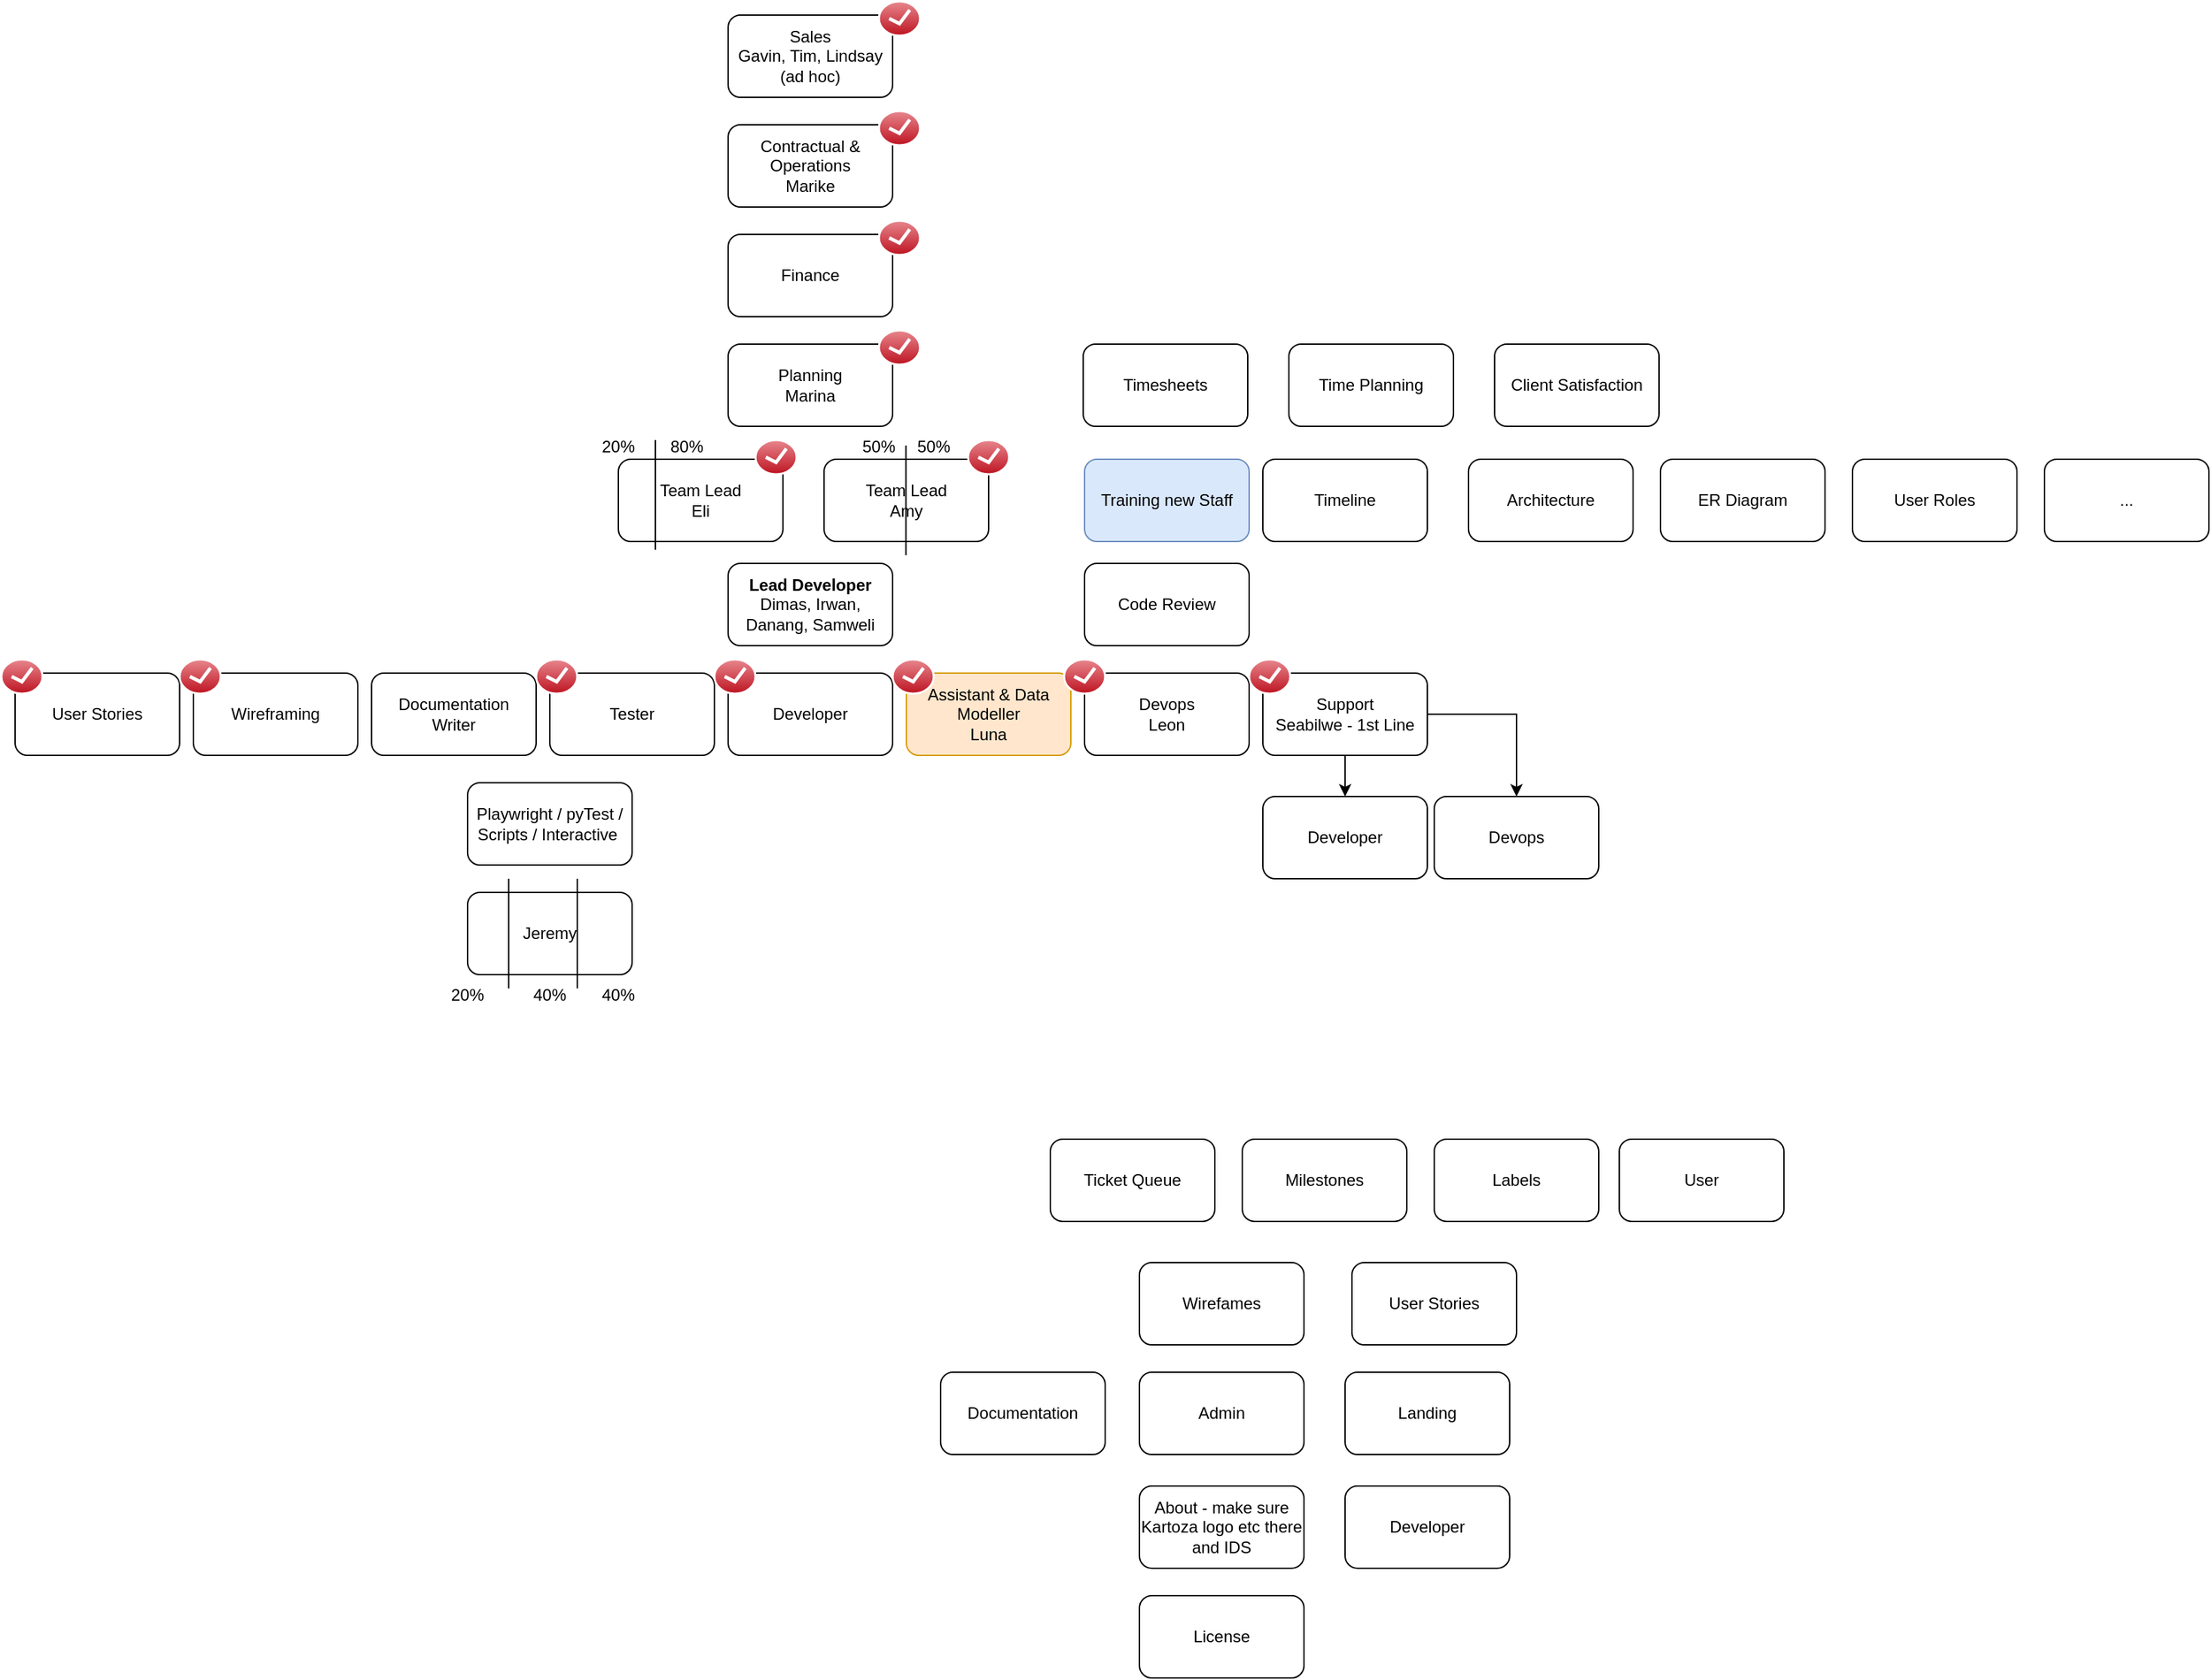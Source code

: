 <mxfile version="21.4.0" type="device">
  <diagram id="OXYM0aOBeZ_LAYPFpLr3" name="Page-1">
    <mxGraphModel dx="2603" dy="822" grid="1" gridSize="10" guides="1" tooltips="1" connect="1" arrows="1" fold="1" page="1" pageScale="1" pageWidth="1169" pageHeight="827" math="0" shadow="0">
      <root>
        <mxCell id="0" />
        <mxCell id="1" parent="0" />
        <mxCell id="701ggUMQmQuMXo9_Sw_D-1" value="Sales&lt;br&gt;Gavin, Tim, Lindsay (ad hoc)" style="rounded=1;whiteSpace=wrap;html=1;" parent="1" vertex="1">
          <mxGeometry x="490" y="30" width="120" height="60" as="geometry" />
        </mxCell>
        <mxCell id="701ggUMQmQuMXo9_Sw_D-2" value="Contractual &amp;amp; Operations&lt;br&gt;Marike" style="rounded=1;whiteSpace=wrap;html=1;" parent="1" vertex="1">
          <mxGeometry x="490" y="110" width="120" height="60" as="geometry" />
        </mxCell>
        <mxCell id="701ggUMQmQuMXo9_Sw_D-3" value="Finance" style="rounded=1;whiteSpace=wrap;html=1;" parent="1" vertex="1">
          <mxGeometry x="490" y="190" width="120" height="60" as="geometry" />
        </mxCell>
        <mxCell id="701ggUMQmQuMXo9_Sw_D-4" value="Planning&lt;br&gt;Marina" style="rounded=1;whiteSpace=wrap;html=1;" parent="1" vertex="1">
          <mxGeometry x="490" y="270" width="120" height="60" as="geometry" />
        </mxCell>
        <mxCell id="701ggUMQmQuMXo9_Sw_D-5" value="Team Lead&lt;br&gt;Eli" style="rounded=1;whiteSpace=wrap;html=1;" parent="1" vertex="1">
          <mxGeometry x="410" y="354" width="120" height="60" as="geometry" />
        </mxCell>
        <mxCell id="701ggUMQmQuMXo9_Sw_D-6" value="Team Lead&lt;br&gt;Amy" style="rounded=1;whiteSpace=wrap;html=1;" parent="1" vertex="1">
          <mxGeometry x="560" y="354" width="120" height="60" as="geometry" />
        </mxCell>
        <mxCell id="701ggUMQmQuMXo9_Sw_D-8" value="Assistant &amp;amp; Data Modeller&lt;br&gt;Luna" style="rounded=1;whiteSpace=wrap;html=1;fillColor=#ffe6cc;strokeColor=#d79b00;" parent="1" vertex="1">
          <mxGeometry x="620" y="510" width="120" height="60" as="geometry" />
        </mxCell>
        <mxCell id="701ggUMQmQuMXo9_Sw_D-9" value="Architecture" style="rounded=1;whiteSpace=wrap;html=1;" parent="1" vertex="1">
          <mxGeometry x="1030" y="354" width="120" height="60" as="geometry" />
        </mxCell>
        <mxCell id="701ggUMQmQuMXo9_Sw_D-10" value="Timeline" style="rounded=1;whiteSpace=wrap;html=1;" parent="1" vertex="1">
          <mxGeometry x="880" y="354" width="120" height="60" as="geometry" />
        </mxCell>
        <mxCell id="701ggUMQmQuMXo9_Sw_D-11" value="User Roles" style="rounded=1;whiteSpace=wrap;html=1;" parent="1" vertex="1">
          <mxGeometry x="1310" y="354" width="120" height="60" as="geometry" />
        </mxCell>
        <mxCell id="701ggUMQmQuMXo9_Sw_D-12" value="ER Diagram" style="rounded=1;whiteSpace=wrap;html=1;" parent="1" vertex="1">
          <mxGeometry x="1170" y="354" width="120" height="60" as="geometry" />
        </mxCell>
        <mxCell id="701ggUMQmQuMXo9_Sw_D-13" value="Training new Staff" style="rounded=1;whiteSpace=wrap;html=1;fillColor=#dae8fc;strokeColor=#6c8ebf;" parent="1" vertex="1">
          <mxGeometry x="750" y="354" width="120" height="60" as="geometry" />
        </mxCell>
        <mxCell id="701ggUMQmQuMXo9_Sw_D-14" value="..." style="rounded=1;whiteSpace=wrap;html=1;" parent="1" vertex="1">
          <mxGeometry x="1450" y="354" width="120" height="60" as="geometry" />
        </mxCell>
        <mxCell id="701ggUMQmQuMXo9_Sw_D-15" value="&lt;b&gt;Lead Developer&lt;br&gt;&lt;/b&gt;Dimas, Irwan, Danang, Samweli" style="rounded=1;whiteSpace=wrap;html=1;" parent="1" vertex="1">
          <mxGeometry x="490" y="430" width="120" height="60" as="geometry" />
        </mxCell>
        <mxCell id="701ggUMQmQuMXo9_Sw_D-16" value="Ticket Queue" style="rounded=1;whiteSpace=wrap;html=1;" parent="1" vertex="1">
          <mxGeometry x="725" y="850" width="120" height="60" as="geometry" />
        </mxCell>
        <mxCell id="701ggUMQmQuMXo9_Sw_D-17" value="Milestones" style="rounded=1;whiteSpace=wrap;html=1;" parent="1" vertex="1">
          <mxGeometry x="865" y="850" width="120" height="60" as="geometry" />
        </mxCell>
        <mxCell id="701ggUMQmQuMXo9_Sw_D-18" value="Labels" style="rounded=1;whiteSpace=wrap;html=1;" parent="1" vertex="1">
          <mxGeometry x="1005" y="850" width="120" height="60" as="geometry" />
        </mxCell>
        <mxCell id="701ggUMQmQuMXo9_Sw_D-19" value="Wirefames" style="rounded=1;whiteSpace=wrap;html=1;" parent="1" vertex="1">
          <mxGeometry x="790" y="940" width="120" height="60" as="geometry" />
        </mxCell>
        <mxCell id="701ggUMQmQuMXo9_Sw_D-20" value="User Stories" style="rounded=1;whiteSpace=wrap;html=1;" parent="1" vertex="1">
          <mxGeometry x="945" y="940" width="120" height="60" as="geometry" />
        </mxCell>
        <mxCell id="701ggUMQmQuMXo9_Sw_D-21" value="Documentation" style="rounded=1;whiteSpace=wrap;html=1;" parent="1" vertex="1">
          <mxGeometry x="645" y="1020" width="120" height="60" as="geometry" />
        </mxCell>
        <mxCell id="701ggUMQmQuMXo9_Sw_D-22" value="User" style="rounded=1;whiteSpace=wrap;html=1;" parent="1" vertex="1">
          <mxGeometry x="1140" y="850" width="120" height="60" as="geometry" />
        </mxCell>
        <mxCell id="701ggUMQmQuMXo9_Sw_D-23" value="Admin" style="rounded=1;whiteSpace=wrap;html=1;" parent="1" vertex="1">
          <mxGeometry x="790" y="1020" width="120" height="60" as="geometry" />
        </mxCell>
        <mxCell id="701ggUMQmQuMXo9_Sw_D-24" value="Developer" style="rounded=1;whiteSpace=wrap;html=1;" parent="1" vertex="1">
          <mxGeometry x="940" y="1103" width="120" height="60" as="geometry" />
        </mxCell>
        <mxCell id="701ggUMQmQuMXo9_Sw_D-25" value="Devops&lt;br&gt;Leon" style="rounded=1;whiteSpace=wrap;html=1;" parent="1" vertex="1">
          <mxGeometry x="750" y="510" width="120" height="60" as="geometry" />
        </mxCell>
        <mxCell id="701ggUMQmQuMXo9_Sw_D-26" value="About - make sure Kartoza logo etc there and IDS" style="rounded=1;whiteSpace=wrap;html=1;" parent="1" vertex="1">
          <mxGeometry x="790" y="1103" width="120" height="60" as="geometry" />
        </mxCell>
        <mxCell id="701ggUMQmQuMXo9_Sw_D-27" value="Landing" style="rounded=1;whiteSpace=wrap;html=1;" parent="1" vertex="1">
          <mxGeometry x="940" y="1020" width="120" height="60" as="geometry" />
        </mxCell>
        <mxCell id="701ggUMQmQuMXo9_Sw_D-28" value="License" style="rounded=1;whiteSpace=wrap;html=1;" parent="1" vertex="1">
          <mxGeometry x="790" y="1183" width="120" height="60" as="geometry" />
        </mxCell>
        <mxCell id="701ggUMQmQuMXo9_Sw_D-29" value="Timesheets" style="rounded=1;whiteSpace=wrap;html=1;" parent="1" vertex="1">
          <mxGeometry x="749" y="270" width="120" height="60" as="geometry" />
        </mxCell>
        <mxCell id="701ggUMQmQuMXo9_Sw_D-30" value="Time Planning" style="rounded=1;whiteSpace=wrap;html=1;" parent="1" vertex="1">
          <mxGeometry x="899" y="270" width="120" height="60" as="geometry" />
        </mxCell>
        <mxCell id="701ggUMQmQuMXo9_Sw_D-31" value="Client Satisfaction" style="rounded=1;whiteSpace=wrap;html=1;" parent="1" vertex="1">
          <mxGeometry x="1049" y="270" width="120" height="60" as="geometry" />
        </mxCell>
        <mxCell id="701ggUMQmQuMXo9_Sw_D-33" value="Documentation&lt;br&gt;Writer" style="rounded=1;whiteSpace=wrap;html=1;" parent="1" vertex="1">
          <mxGeometry x="230" y="510" width="120" height="60" as="geometry" />
        </mxCell>
        <mxCell id="701ggUMQmQuMXo9_Sw_D-34" value="Tester" style="rounded=1;whiteSpace=wrap;html=1;" parent="1" vertex="1">
          <mxGeometry x="360" y="510" width="120" height="60" as="geometry" />
        </mxCell>
        <mxCell id="701ggUMQmQuMXo9_Sw_D-35" value="Jeremy" style="rounded=1;whiteSpace=wrap;html=1;" parent="1" vertex="1">
          <mxGeometry x="300" y="670" width="120" height="60" as="geometry" />
        </mxCell>
        <mxCell id="701ggUMQmQuMXo9_Sw_D-36" value="Playwright / pyTest / Scripts / Interactive&amp;nbsp;" style="rounded=1;whiteSpace=wrap;html=1;" parent="1" vertex="1">
          <mxGeometry x="300" y="590" width="120" height="60" as="geometry" />
        </mxCell>
        <mxCell id="701ggUMQmQuMXo9_Sw_D-37" value="Developer" style="rounded=1;whiteSpace=wrap;html=1;" parent="1" vertex="1">
          <mxGeometry x="490" y="510" width="120" height="60" as="geometry" />
        </mxCell>
        <mxCell id="LJ_1qu8HbbSsqx_md74M-1" value="Code Review" style="rounded=1;whiteSpace=wrap;html=1;" parent="1" vertex="1">
          <mxGeometry x="750" y="430" width="120" height="60" as="geometry" />
        </mxCell>
        <mxCell id="LJ_1qu8HbbSsqx_md74M-2" value="" style="endArrow=none;html=1;rounded=0;" parent="1" edge="1">
          <mxGeometry width="50" height="50" relative="1" as="geometry">
            <mxPoint x="437" y="420" as="sourcePoint" />
            <mxPoint x="437" y="340" as="targetPoint" />
          </mxGeometry>
        </mxCell>
        <mxCell id="LJ_1qu8HbbSsqx_md74M-3" value="80%" style="text;html=1;strokeColor=none;fillColor=none;align=center;verticalAlign=middle;whiteSpace=wrap;rounded=0;" parent="1" vertex="1">
          <mxGeometry x="430" y="330" width="60" height="30" as="geometry" />
        </mxCell>
        <mxCell id="LJ_1qu8HbbSsqx_md74M-4" value="50%" style="text;html=1;strokeColor=none;fillColor=none;align=center;verticalAlign=middle;whiteSpace=wrap;rounded=0;" parent="1" vertex="1">
          <mxGeometry x="570" y="330" width="60" height="30" as="geometry" />
        </mxCell>
        <mxCell id="LJ_1qu8HbbSsqx_md74M-5" value="20%" style="text;html=1;strokeColor=none;fillColor=none;align=center;verticalAlign=middle;whiteSpace=wrap;rounded=0;" parent="1" vertex="1">
          <mxGeometry x="380" y="330" width="60" height="30" as="geometry" />
        </mxCell>
        <mxCell id="LJ_1qu8HbbSsqx_md74M-6" value="50%" style="text;html=1;strokeColor=none;fillColor=none;align=center;verticalAlign=middle;whiteSpace=wrap;rounded=0;" parent="1" vertex="1">
          <mxGeometry x="610" y="330" width="60" height="30" as="geometry" />
        </mxCell>
        <mxCell id="LJ_1qu8HbbSsqx_md74M-7" value="" style="endArrow=none;html=1;rounded=0;" parent="1" edge="1">
          <mxGeometry width="50" height="50" relative="1" as="geometry">
            <mxPoint x="619.71" y="424" as="sourcePoint" />
            <mxPoint x="619.71" y="344" as="targetPoint" />
          </mxGeometry>
        </mxCell>
        <mxCell id="LJ_1qu8HbbSsqx_md74M-8" value="User Stories" style="rounded=1;whiteSpace=wrap;html=1;" parent="1" vertex="1">
          <mxGeometry x="-30" y="510" width="120" height="60" as="geometry" />
        </mxCell>
        <mxCell id="LJ_1qu8HbbSsqx_md74M-9" value="Wireframing" style="rounded=1;whiteSpace=wrap;html=1;" parent="1" vertex="1">
          <mxGeometry x="100" y="510" width="120" height="60" as="geometry" />
        </mxCell>
        <mxCell id="LJ_1qu8HbbSsqx_md74M-12" style="edgeStyle=orthogonalEdgeStyle;rounded=0;orthogonalLoop=1;jettySize=auto;html=1;entryX=0.5;entryY=0;entryDx=0;entryDy=0;" parent="1" source="LJ_1qu8HbbSsqx_md74M-10" target="LJ_1qu8HbbSsqx_md74M-11" edge="1">
          <mxGeometry relative="1" as="geometry" />
        </mxCell>
        <mxCell id="LJ_1qu8HbbSsqx_md74M-14" style="edgeStyle=orthogonalEdgeStyle;rounded=0;orthogonalLoop=1;jettySize=auto;html=1;" parent="1" source="LJ_1qu8HbbSsqx_md74M-10" target="LJ_1qu8HbbSsqx_md74M-13" edge="1">
          <mxGeometry relative="1" as="geometry" />
        </mxCell>
        <mxCell id="LJ_1qu8HbbSsqx_md74M-10" value="Support&lt;br&gt;Seabilwe - 1st Line" style="rounded=1;whiteSpace=wrap;html=1;" parent="1" vertex="1">
          <mxGeometry x="880" y="510" width="120" height="60" as="geometry" />
        </mxCell>
        <mxCell id="LJ_1qu8HbbSsqx_md74M-11" value="Developer" style="rounded=1;whiteSpace=wrap;html=1;" parent="1" vertex="1">
          <mxGeometry x="880" y="600" width="120" height="60" as="geometry" />
        </mxCell>
        <mxCell id="LJ_1qu8HbbSsqx_md74M-13" value="Devops" style="rounded=1;whiteSpace=wrap;html=1;" parent="1" vertex="1">
          <mxGeometry x="1005" y="600" width="120" height="60" as="geometry" />
        </mxCell>
        <mxCell id="LJ_1qu8HbbSsqx_md74M-15" value="" style="endArrow=none;html=1;rounded=0;" parent="1" edge="1">
          <mxGeometry width="50" height="50" relative="1" as="geometry">
            <mxPoint x="330.0" y="740" as="sourcePoint" />
            <mxPoint x="330.0" y="660" as="targetPoint" />
          </mxGeometry>
        </mxCell>
        <mxCell id="LJ_1qu8HbbSsqx_md74M-16" value="" style="endArrow=none;html=1;rounded=0;" parent="1" edge="1">
          <mxGeometry width="50" height="50" relative="1" as="geometry">
            <mxPoint x="380.0" y="740" as="sourcePoint" />
            <mxPoint x="380.0" y="660" as="targetPoint" />
          </mxGeometry>
        </mxCell>
        <mxCell id="LJ_1qu8HbbSsqx_md74M-17" value="40%" style="text;html=1;strokeColor=none;fillColor=none;align=center;verticalAlign=middle;whiteSpace=wrap;rounded=0;" parent="1" vertex="1">
          <mxGeometry x="380" y="730" width="60" height="30" as="geometry" />
        </mxCell>
        <mxCell id="LJ_1qu8HbbSsqx_md74M-18" value="40%" style="text;html=1;strokeColor=none;fillColor=none;align=center;verticalAlign=middle;whiteSpace=wrap;rounded=0;" parent="1" vertex="1">
          <mxGeometry x="330" y="730" width="60" height="30" as="geometry" />
        </mxCell>
        <mxCell id="LJ_1qu8HbbSsqx_md74M-19" value="20%" style="text;html=1;strokeColor=none;fillColor=none;align=center;verticalAlign=middle;whiteSpace=wrap;rounded=0;" parent="1" vertex="1">
          <mxGeometry x="270" y="730" width="60" height="30" as="geometry" />
        </mxCell>
        <mxCell id="b5Q9J6rm7m1OKFjCKcqZ-1" value="" style="verticalLabelPosition=bottom;verticalAlign=top;html=1;shadow=0;dashed=0;strokeWidth=1;shape=mxgraph.ios.iCheckIcon;fillColor=#e8878E;fillColor2=#BD1421;strokeColor=#ffffff;sketch=0;" vertex="1" parent="1">
          <mxGeometry x="-40" y="500" width="30" height="25" as="geometry" />
        </mxCell>
        <mxCell id="b5Q9J6rm7m1OKFjCKcqZ-2" value="" style="verticalLabelPosition=bottom;verticalAlign=top;html=1;shadow=0;dashed=0;strokeWidth=1;shape=mxgraph.ios.iCheckIcon;fillColor=#e8878E;fillColor2=#BD1421;strokeColor=#ffffff;sketch=0;" vertex="1" parent="1">
          <mxGeometry x="90" y="500" width="30" height="25" as="geometry" />
        </mxCell>
        <mxCell id="b5Q9J6rm7m1OKFjCKcqZ-3" value="" style="verticalLabelPosition=bottom;verticalAlign=top;html=1;shadow=0;dashed=0;strokeWidth=1;shape=mxgraph.ios.iCheckIcon;fillColor=#e8878E;fillColor2=#BD1421;strokeColor=#ffffff;sketch=0;" vertex="1" parent="1">
          <mxGeometry x="350" y="500" width="30" height="25" as="geometry" />
        </mxCell>
        <mxCell id="b5Q9J6rm7m1OKFjCKcqZ-4" value="" style="verticalLabelPosition=bottom;verticalAlign=top;html=1;shadow=0;dashed=0;strokeWidth=1;shape=mxgraph.ios.iCheckIcon;fillColor=#e8878E;fillColor2=#BD1421;strokeColor=#ffffff;sketch=0;" vertex="1" parent="1">
          <mxGeometry x="480" y="500" width="30" height="25" as="geometry" />
        </mxCell>
        <mxCell id="b5Q9J6rm7m1OKFjCKcqZ-5" value="" style="verticalLabelPosition=bottom;verticalAlign=top;html=1;shadow=0;dashed=0;strokeWidth=1;shape=mxgraph.ios.iCheckIcon;fillColor=#e8878E;fillColor2=#BD1421;strokeColor=#ffffff;sketch=0;" vertex="1" parent="1">
          <mxGeometry x="610" y="500" width="30" height="25" as="geometry" />
        </mxCell>
        <mxCell id="b5Q9J6rm7m1OKFjCKcqZ-6" value="" style="verticalLabelPosition=bottom;verticalAlign=top;html=1;shadow=0;dashed=0;strokeWidth=1;shape=mxgraph.ios.iCheckIcon;fillColor=#e8878E;fillColor2=#BD1421;strokeColor=#ffffff;sketch=0;" vertex="1" parent="1">
          <mxGeometry x="735" y="500" width="30" height="25" as="geometry" />
        </mxCell>
        <mxCell id="b5Q9J6rm7m1OKFjCKcqZ-7" value="" style="verticalLabelPosition=bottom;verticalAlign=top;html=1;shadow=0;dashed=0;strokeWidth=1;shape=mxgraph.ios.iCheckIcon;fillColor=#e8878E;fillColor2=#BD1421;strokeColor=#ffffff;sketch=0;" vertex="1" parent="1">
          <mxGeometry x="870" y="500" width="30" height="25" as="geometry" />
        </mxCell>
        <mxCell id="b5Q9J6rm7m1OKFjCKcqZ-8" value="" style="verticalLabelPosition=bottom;verticalAlign=top;html=1;shadow=0;dashed=0;strokeWidth=1;shape=mxgraph.ios.iCheckIcon;fillColor=#e8878E;fillColor2=#BD1421;strokeColor=#ffffff;sketch=0;" vertex="1" parent="1">
          <mxGeometry x="510" y="340" width="30" height="25" as="geometry" />
        </mxCell>
        <mxCell id="b5Q9J6rm7m1OKFjCKcqZ-9" value="" style="verticalLabelPosition=bottom;verticalAlign=top;html=1;shadow=0;dashed=0;strokeWidth=1;shape=mxgraph.ios.iCheckIcon;fillColor=#e8878E;fillColor2=#BD1421;strokeColor=#ffffff;sketch=0;" vertex="1" parent="1">
          <mxGeometry x="665" y="340" width="30" height="25" as="geometry" />
        </mxCell>
        <mxCell id="b5Q9J6rm7m1OKFjCKcqZ-10" value="" style="verticalLabelPosition=bottom;verticalAlign=top;html=1;shadow=0;dashed=0;strokeWidth=1;shape=mxgraph.ios.iCheckIcon;fillColor=#e8878E;fillColor2=#BD1421;strokeColor=#ffffff;sketch=0;" vertex="1" parent="1">
          <mxGeometry x="600" y="260" width="30" height="25" as="geometry" />
        </mxCell>
        <mxCell id="b5Q9J6rm7m1OKFjCKcqZ-11" value="" style="verticalLabelPosition=bottom;verticalAlign=top;html=1;shadow=0;dashed=0;strokeWidth=1;shape=mxgraph.ios.iCheckIcon;fillColor=#e8878E;fillColor2=#BD1421;strokeColor=#ffffff;sketch=0;" vertex="1" parent="1">
          <mxGeometry x="600" y="180" width="30" height="25" as="geometry" />
        </mxCell>
        <mxCell id="b5Q9J6rm7m1OKFjCKcqZ-12" value="" style="verticalLabelPosition=bottom;verticalAlign=top;html=1;shadow=0;dashed=0;strokeWidth=1;shape=mxgraph.ios.iCheckIcon;fillColor=#e8878E;fillColor2=#BD1421;strokeColor=#ffffff;sketch=0;" vertex="1" parent="1">
          <mxGeometry x="600" y="100" width="30" height="25" as="geometry" />
        </mxCell>
        <mxCell id="b5Q9J6rm7m1OKFjCKcqZ-13" value="" style="verticalLabelPosition=bottom;verticalAlign=top;html=1;shadow=0;dashed=0;strokeWidth=1;shape=mxgraph.ios.iCheckIcon;fillColor=#e8878E;fillColor2=#BD1421;strokeColor=#ffffff;sketch=0;" vertex="1" parent="1">
          <mxGeometry x="600" y="20" width="30" height="25" as="geometry" />
        </mxCell>
      </root>
    </mxGraphModel>
  </diagram>
</mxfile>
